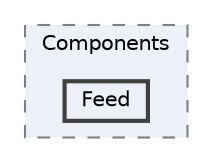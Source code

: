 digraph "Web/Modules/EleWise.ELMA.Documents.Web/Components/Feed"
{
 // LATEX_PDF_SIZE
  bgcolor="transparent";
  edge [fontname=Helvetica,fontsize=10,labelfontname=Helvetica,labelfontsize=10];
  node [fontname=Helvetica,fontsize=10,shape=box,height=0.2,width=0.4];
  compound=true
  subgraph clusterdir_3ef6931c1060d364db395f8614a41e77 {
    graph [ bgcolor="#edf0f7", pencolor="grey50", label="Components", fontname=Helvetica,fontsize=10 style="filled,dashed", URL="dir_3ef6931c1060d364db395f8614a41e77.html",tooltip=""]
  dir_0bdfb32bb387c519c4bc9167f4a74767 [label="Feed", fillcolor="#edf0f7", color="grey25", style="filled,bold", URL="dir_0bdfb32bb387c519c4bc9167f4a74767.html",tooltip=""];
  }
}
